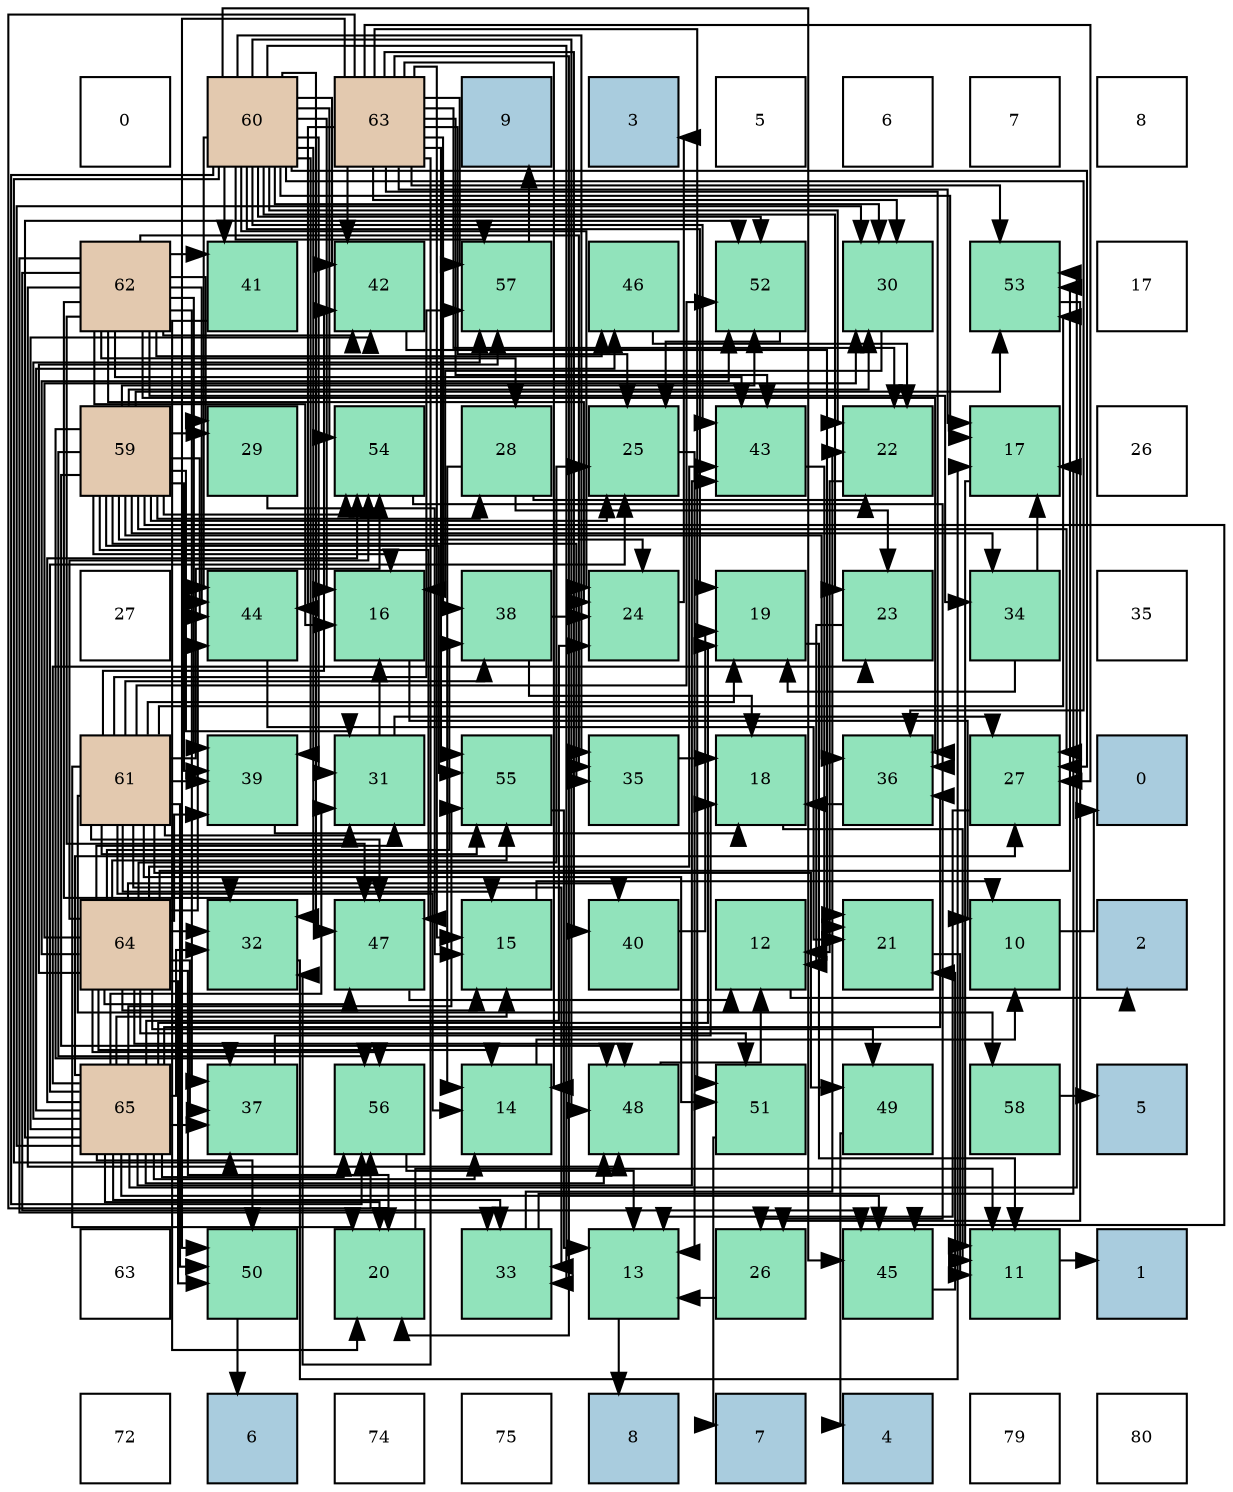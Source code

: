 digraph layout{
 rankdir=TB;
 splines=ortho;
 node [style=filled shape=square fixedsize=true width=0.6];
0[label="0", fontsize=8, fillcolor="#ffffff"];
1[label="60", fontsize=8, fillcolor="#e3c9af"];
2[label="63", fontsize=8, fillcolor="#e3c9af"];
3[label="9", fontsize=8, fillcolor="#a9ccde"];
4[label="3", fontsize=8, fillcolor="#a9ccde"];
5[label="5", fontsize=8, fillcolor="#ffffff"];
6[label="6", fontsize=8, fillcolor="#ffffff"];
7[label="7", fontsize=8, fillcolor="#ffffff"];
8[label="8", fontsize=8, fillcolor="#ffffff"];
9[label="62", fontsize=8, fillcolor="#e3c9af"];
10[label="41", fontsize=8, fillcolor="#91e3bb"];
11[label="42", fontsize=8, fillcolor="#91e3bb"];
12[label="57", fontsize=8, fillcolor="#91e3bb"];
13[label="46", fontsize=8, fillcolor="#91e3bb"];
14[label="52", fontsize=8, fillcolor="#91e3bb"];
15[label="30", fontsize=8, fillcolor="#91e3bb"];
16[label="53", fontsize=8, fillcolor="#91e3bb"];
17[label="17", fontsize=8, fillcolor="#ffffff"];
18[label="59", fontsize=8, fillcolor="#e3c9af"];
19[label="29", fontsize=8, fillcolor="#91e3bb"];
20[label="54", fontsize=8, fillcolor="#91e3bb"];
21[label="28", fontsize=8, fillcolor="#91e3bb"];
22[label="25", fontsize=8, fillcolor="#91e3bb"];
23[label="43", fontsize=8, fillcolor="#91e3bb"];
24[label="22", fontsize=8, fillcolor="#91e3bb"];
25[label="17", fontsize=8, fillcolor="#91e3bb"];
26[label="26", fontsize=8, fillcolor="#ffffff"];
27[label="27", fontsize=8, fillcolor="#ffffff"];
28[label="44", fontsize=8, fillcolor="#91e3bb"];
29[label="16", fontsize=8, fillcolor="#91e3bb"];
30[label="38", fontsize=8, fillcolor="#91e3bb"];
31[label="24", fontsize=8, fillcolor="#91e3bb"];
32[label="19", fontsize=8, fillcolor="#91e3bb"];
33[label="23", fontsize=8, fillcolor="#91e3bb"];
34[label="34", fontsize=8, fillcolor="#91e3bb"];
35[label="35", fontsize=8, fillcolor="#ffffff"];
36[label="61", fontsize=8, fillcolor="#e3c9af"];
37[label="39", fontsize=8, fillcolor="#91e3bb"];
38[label="31", fontsize=8, fillcolor="#91e3bb"];
39[label="55", fontsize=8, fillcolor="#91e3bb"];
40[label="35", fontsize=8, fillcolor="#91e3bb"];
41[label="18", fontsize=8, fillcolor="#91e3bb"];
42[label="36", fontsize=8, fillcolor="#91e3bb"];
43[label="27", fontsize=8, fillcolor="#91e3bb"];
44[label="0", fontsize=8, fillcolor="#a9ccde"];
45[label="64", fontsize=8, fillcolor="#e3c9af"];
46[label="32", fontsize=8, fillcolor="#91e3bb"];
47[label="47", fontsize=8, fillcolor="#91e3bb"];
48[label="15", fontsize=8, fillcolor="#91e3bb"];
49[label="40", fontsize=8, fillcolor="#91e3bb"];
50[label="12", fontsize=8, fillcolor="#91e3bb"];
51[label="21", fontsize=8, fillcolor="#91e3bb"];
52[label="10", fontsize=8, fillcolor="#91e3bb"];
53[label="2", fontsize=8, fillcolor="#a9ccde"];
54[label="65", fontsize=8, fillcolor="#e3c9af"];
55[label="37", fontsize=8, fillcolor="#91e3bb"];
56[label="56", fontsize=8, fillcolor="#91e3bb"];
57[label="14", fontsize=8, fillcolor="#91e3bb"];
58[label="48", fontsize=8, fillcolor="#91e3bb"];
59[label="51", fontsize=8, fillcolor="#91e3bb"];
60[label="49", fontsize=8, fillcolor="#91e3bb"];
61[label="58", fontsize=8, fillcolor="#91e3bb"];
62[label="5", fontsize=8, fillcolor="#a9ccde"];
63[label="63", fontsize=8, fillcolor="#ffffff"];
64[label="50", fontsize=8, fillcolor="#91e3bb"];
65[label="20", fontsize=8, fillcolor="#91e3bb"];
66[label="33", fontsize=8, fillcolor="#91e3bb"];
67[label="13", fontsize=8, fillcolor="#91e3bb"];
68[label="26", fontsize=8, fillcolor="#91e3bb"];
69[label="45", fontsize=8, fillcolor="#91e3bb"];
70[label="11", fontsize=8, fillcolor="#91e3bb"];
71[label="1", fontsize=8, fillcolor="#a9ccde"];
72[label="72", fontsize=8, fillcolor="#ffffff"];
73[label="6", fontsize=8, fillcolor="#a9ccde"];
74[label="74", fontsize=8, fillcolor="#ffffff"];
75[label="75", fontsize=8, fillcolor="#ffffff"];
76[label="8", fontsize=8, fillcolor="#a9ccde"];
77[label="7", fontsize=8, fillcolor="#a9ccde"];
78[label="4", fontsize=8, fillcolor="#a9ccde"];
79[label="79", fontsize=8, fillcolor="#ffffff"];
80[label="80", fontsize=8, fillcolor="#ffffff"];
edge [constraint=false, style=vis];52 -> 44;
70 -> 71;
50 -> 53;
67 -> 76;
57 -> 52;
48 -> 52;
29 -> 52;
25 -> 70;
41 -> 70;
32 -> 70;
65 -> 70;
51 -> 70;
24 -> 50;
33 -> 50;
31 -> 4;
22 -> 67;
68 -> 67;
43 -> 67;
21 -> 57;
21 -> 24;
21 -> 33;
19 -> 48;
15 -> 29;
38 -> 29;
38 -> 43;
46 -> 25;
66 -> 25;
66 -> 24;
34 -> 25;
34 -> 32;
40 -> 41;
42 -> 41;
55 -> 41;
30 -> 41;
30 -> 31;
37 -> 41;
49 -> 32;
10 -> 65;
11 -> 51;
23 -> 51;
28 -> 51;
69 -> 51;
13 -> 24;
47 -> 50;
58 -> 50;
60 -> 78;
64 -> 73;
59 -> 77;
14 -> 22;
16 -> 68;
20 -> 68;
39 -> 67;
56 -> 67;
12 -> 3;
61 -> 62;
18 -> 29;
18 -> 31;
18 -> 22;
18 -> 43;
18 -> 21;
18 -> 19;
18 -> 15;
18 -> 38;
18 -> 34;
18 -> 40;
18 -> 42;
18 -> 55;
18 -> 37;
18 -> 28;
18 -> 69;
18 -> 47;
18 -> 58;
18 -> 14;
18 -> 16;
18 -> 20;
18 -> 39;
18 -> 56;
1 -> 29;
1 -> 25;
1 -> 32;
1 -> 24;
1 -> 33;
1 -> 31;
1 -> 43;
1 -> 15;
1 -> 38;
1 -> 46;
1 -> 66;
1 -> 40;
1 -> 42;
1 -> 55;
1 -> 37;
1 -> 10;
1 -> 11;
1 -> 23;
1 -> 28;
1 -> 69;
1 -> 47;
1 -> 58;
1 -> 14;
1 -> 20;
1 -> 56;
1 -> 12;
36 -> 57;
36 -> 48;
36 -> 32;
36 -> 65;
36 -> 38;
36 -> 66;
36 -> 30;
36 -> 37;
36 -> 11;
36 -> 47;
36 -> 60;
36 -> 64;
36 -> 59;
36 -> 14;
36 -> 16;
36 -> 20;
36 -> 39;
36 -> 12;
36 -> 61;
9 -> 29;
9 -> 31;
9 -> 21;
9 -> 19;
9 -> 46;
9 -> 66;
9 -> 34;
9 -> 40;
9 -> 42;
9 -> 55;
9 -> 37;
9 -> 10;
9 -> 11;
9 -> 23;
9 -> 28;
9 -> 69;
9 -> 13;
9 -> 47;
9 -> 58;
2 -> 57;
2 -> 48;
2 -> 25;
2 -> 65;
2 -> 24;
2 -> 22;
2 -> 43;
2 -> 15;
2 -> 46;
2 -> 42;
2 -> 30;
2 -> 49;
2 -> 11;
2 -> 23;
2 -> 28;
2 -> 64;
2 -> 59;
2 -> 16;
2 -> 39;
2 -> 56;
2 -> 12;
45 -> 57;
45 -> 48;
45 -> 65;
45 -> 22;
45 -> 15;
45 -> 38;
45 -> 46;
45 -> 55;
45 -> 30;
45 -> 37;
45 -> 49;
45 -> 23;
45 -> 28;
45 -> 47;
45 -> 58;
45 -> 60;
45 -> 64;
45 -> 59;
45 -> 14;
45 -> 16;
45 -> 20;
45 -> 39;
45 -> 56;
45 -> 12;
54 -> 57;
54 -> 48;
54 -> 32;
54 -> 65;
54 -> 33;
54 -> 31;
54 -> 22;
54 -> 43;
54 -> 15;
54 -> 38;
54 -> 46;
54 -> 66;
54 -> 42;
54 -> 55;
54 -> 11;
54 -> 23;
54 -> 69;
54 -> 13;
54 -> 58;
54 -> 64;
54 -> 14;
54 -> 16;
54 -> 20;
54 -> 39;
54 -> 56;
54 -> 12;
edge [constraint=true, style=invis];
0 -> 9 -> 18 -> 27 -> 36 -> 45 -> 54 -> 63 -> 72;
1 -> 10 -> 19 -> 28 -> 37 -> 46 -> 55 -> 64 -> 73;
2 -> 11 -> 20 -> 29 -> 38 -> 47 -> 56 -> 65 -> 74;
3 -> 12 -> 21 -> 30 -> 39 -> 48 -> 57 -> 66 -> 75;
4 -> 13 -> 22 -> 31 -> 40 -> 49 -> 58 -> 67 -> 76;
5 -> 14 -> 23 -> 32 -> 41 -> 50 -> 59 -> 68 -> 77;
6 -> 15 -> 24 -> 33 -> 42 -> 51 -> 60 -> 69 -> 78;
7 -> 16 -> 25 -> 34 -> 43 -> 52 -> 61 -> 70 -> 79;
8 -> 17 -> 26 -> 35 -> 44 -> 53 -> 62 -> 71 -> 80;
rank = same {0 -> 1 -> 2 -> 3 -> 4 -> 5 -> 6 -> 7 -> 8};
rank = same {9 -> 10 -> 11 -> 12 -> 13 -> 14 -> 15 -> 16 -> 17};
rank = same {18 -> 19 -> 20 -> 21 -> 22 -> 23 -> 24 -> 25 -> 26};
rank = same {27 -> 28 -> 29 -> 30 -> 31 -> 32 -> 33 -> 34 -> 35};
rank = same {36 -> 37 -> 38 -> 39 -> 40 -> 41 -> 42 -> 43 -> 44};
rank = same {45 -> 46 -> 47 -> 48 -> 49 -> 50 -> 51 -> 52 -> 53};
rank = same {54 -> 55 -> 56 -> 57 -> 58 -> 59 -> 60 -> 61 -> 62};
rank = same {63 -> 64 -> 65 -> 66 -> 67 -> 68 -> 69 -> 70 -> 71};
rank = same {72 -> 73 -> 74 -> 75 -> 76 -> 77 -> 78 -> 79 -> 80};
}